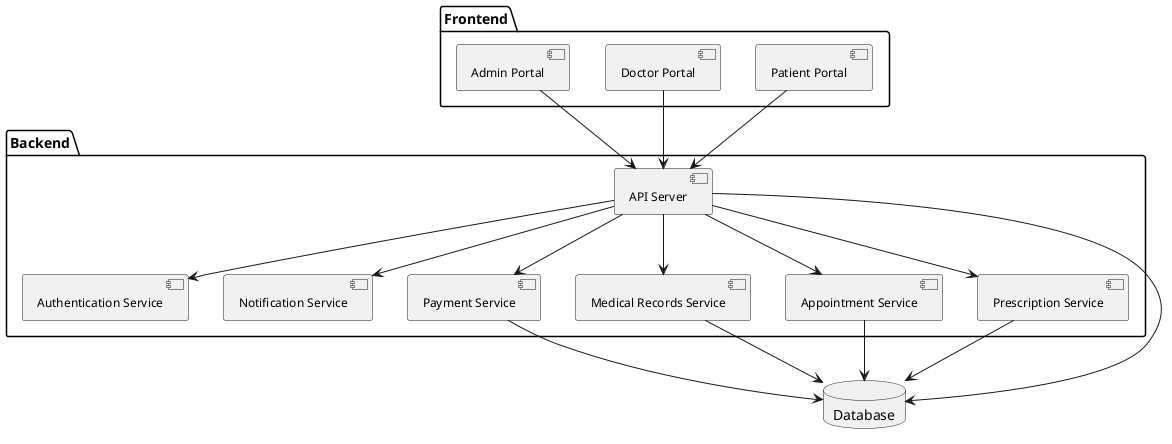 @startuml Med-Platform Component Diagram

skinparam componentFontSize 12
skinparam componentFontName Arial
skinparam backgroundColor #FFFFFF

package "Frontend" {
  [Patient Portal] 
  [Doctor Portal]
  [Admin Portal]
}

package "Backend" {
  [API Server]
  [Authentication Service]
  [Notification Service]
  [Payment Service]
  [Medical Records Service]
  [Appointment Service]
  [Prescription Service]
}

database "Database" as DB

' Relații între componente
[Patient Portal] --> [API Server]
[Doctor Portal] --> [API Server]
[Admin Portal] --> [API Server]

[API Server] --> [Authentication Service]
[API Server] --> [Notification Service]
[API Server] --> [Payment Service]
[API Server] --> [Medical Records Service]
[API Server] --> [Appointment Service]
[API Server] --> [Prescription Service]

[API Server] --> DB
[Medical Records Service] --> DB
[Appointment Service] --> DB
[Prescription Service] --> DB
[Payment Service] --> DB

@enduml